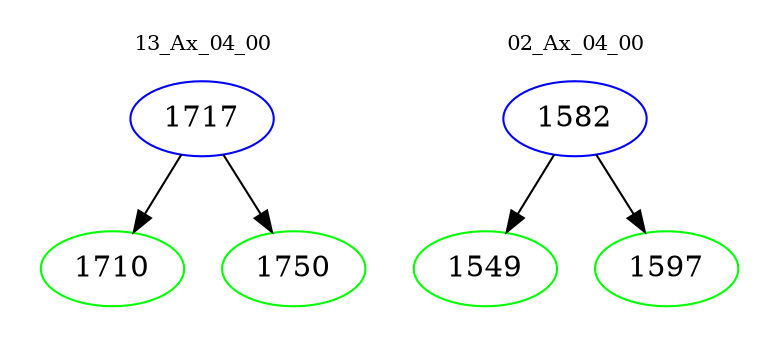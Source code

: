 digraph{
subgraph cluster_0 {
color = white
label = "13_Ax_04_00";
fontsize=10;
T0_1717 [label="1717", color="blue"]
T0_1717 -> T0_1710 [color="black"]
T0_1710 [label="1710", color="green"]
T0_1717 -> T0_1750 [color="black"]
T0_1750 [label="1750", color="green"]
}
subgraph cluster_1 {
color = white
label = "02_Ax_04_00";
fontsize=10;
T1_1582 [label="1582", color="blue"]
T1_1582 -> T1_1549 [color="black"]
T1_1549 [label="1549", color="green"]
T1_1582 -> T1_1597 [color="black"]
T1_1597 [label="1597", color="green"]
}
}
